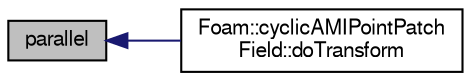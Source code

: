 digraph "parallel"
{
  bgcolor="transparent";
  edge [fontname="FreeSans",fontsize="10",labelfontname="FreeSans",labelfontsize="10"];
  node [fontname="FreeSans",fontsize="10",shape=record];
  rankdir="LR";
  Node97 [label="parallel",height=0.2,width=0.4,color="black", fillcolor="grey75", style="filled", fontcolor="black"];
  Node97 -> Node98 [dir="back",color="midnightblue",fontsize="10",style="solid",fontname="FreeSans"];
  Node98 [label="Foam::cyclicAMIPointPatch\lField::doTransform",height=0.2,width=0.4,color="black",URL="$a24942.html#a1a72fff645a76007304a293091997e6d",tooltip="Does the patch field perform the transfromation. "];
}
